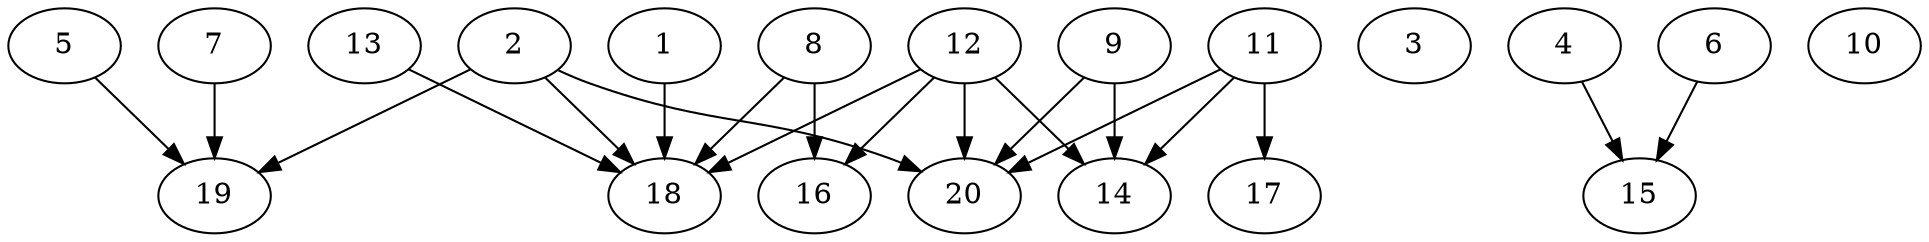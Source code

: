 // DAG automatically generated by daggen at Sat Jul 27 15:39:05 2019
// ./daggen --dot -n 20 --ccr 0.3 --fat 0.8 --regular 0.5 --density 0.4 --mindata 5242880 --maxdata 52428800 
digraph G {
  1 [size="92108800", alpha="0.09", expect_size="27632640"] 
  1 -> 18 [size ="27632640"]
  2 [size="69512533", alpha="0.03", expect_size="20853760"] 
  2 -> 18 [size ="20853760"]
  2 -> 19 [size ="20853760"]
  2 -> 20 [size ="20853760"]
  3 [size="143141547", alpha="0.10", expect_size="42942464"] 
  4 [size="133601280", alpha="0.02", expect_size="40080384"] 
  4 -> 15 [size ="40080384"]
  5 [size="160208213", alpha="0.11", expect_size="48062464"] 
  5 -> 19 [size ="48062464"]
  6 [size="80281600", alpha="0.12", expect_size="24084480"] 
  6 -> 15 [size ="24084480"]
  7 [size="126419627", alpha="0.08", expect_size="37925888"] 
  7 -> 19 [size ="37925888"]
  8 [size="26289493", alpha="0.04", expect_size="7886848"] 
  8 -> 16 [size ="7886848"]
  8 -> 18 [size ="7886848"]
  9 [size="76168533", alpha="0.19", expect_size="22850560"] 
  9 -> 14 [size ="22850560"]
  9 -> 20 [size ="22850560"]
  10 [size="53032960", alpha="0.16", expect_size="15909888"] 
  11 [size="127197867", alpha="0.06", expect_size="38159360"] 
  11 -> 14 [size ="38159360"]
  11 -> 17 [size ="38159360"]
  11 -> 20 [size ="38159360"]
  12 [size="36928853", alpha="0.05", expect_size="11078656"] 
  12 -> 14 [size ="11078656"]
  12 -> 16 [size ="11078656"]
  12 -> 18 [size ="11078656"]
  12 -> 20 [size ="11078656"]
  13 [size="59446613", alpha="0.06", expect_size="17833984"] 
  13 -> 18 [size ="17833984"]
  14 [size="139782827", alpha="0.13", expect_size="41934848"] 
  15 [size="154825387", alpha="0.09", expect_size="46447616"] 
  16 [size="82541227", alpha="0.19", expect_size="24762368"] 
  17 [size="19159040", alpha="0.16", expect_size="5747712"] 
  18 [size="84606293", alpha="0.00", expect_size="25381888"] 
  19 [size="116817920", alpha="0.09", expect_size="35045376"] 
  20 [size="106106880", alpha="0.03", expect_size="31832064"] 
}
